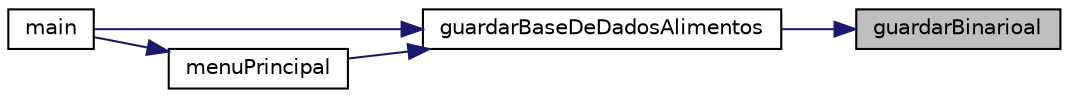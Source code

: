 digraph "guardarBinarioal"
{
 // LATEX_PDF_SIZE
  edge [fontname="Helvetica",fontsize="10",labelfontname="Helvetica",labelfontsize="10"];
  node [fontname="Helvetica",fontsize="10",shape=record];
  rankdir="RL";
  Node1 [label="guardarBinarioal",height=0.2,width=0.4,color="black", fillcolor="grey75", style="filled", fontcolor="black",tooltip="Função que envia dados para o ficheiro txt em binario."];
  Node1 -> Node2 [dir="back",color="midnightblue",fontsize="10",style="solid"];
  Node2 [label="guardarBaseDeDadosAlimentos",height=0.2,width=0.4,color="black", fillcolor="white", style="filled",URL="$Alimentos_8c.html#a923837271d1bd9d9d47909534c722b58",tooltip="Função que chama as 3 funções de guardar ficheiros."];
  Node2 -> Node3 [dir="back",color="midnightblue",fontsize="10",style="solid"];
  Node3 [label="main",height=0.2,width=0.4,color="black", fillcolor="white", style="filled",URL="$main_8c.html#a0ddf1224851353fc92bfbff6f499fa97",tooltip="Função principal que vai correr outras funções como (Ler base de dados / Menu Principal / Guardar Bas..."];
  Node2 -> Node4 [dir="back",color="midnightblue",fontsize="10",style="solid"];
  Node4 [label="menuPrincipal",height=0.2,width=0.4,color="black", fillcolor="white", style="filled",URL="$ListaLigada_8c.html#a0bb74a8b4a29008967c6d101ddd60701",tooltip="Função que imprime o menu do programa."];
  Node4 -> Node3 [dir="back",color="midnightblue",fontsize="10",style="solid"];
}
